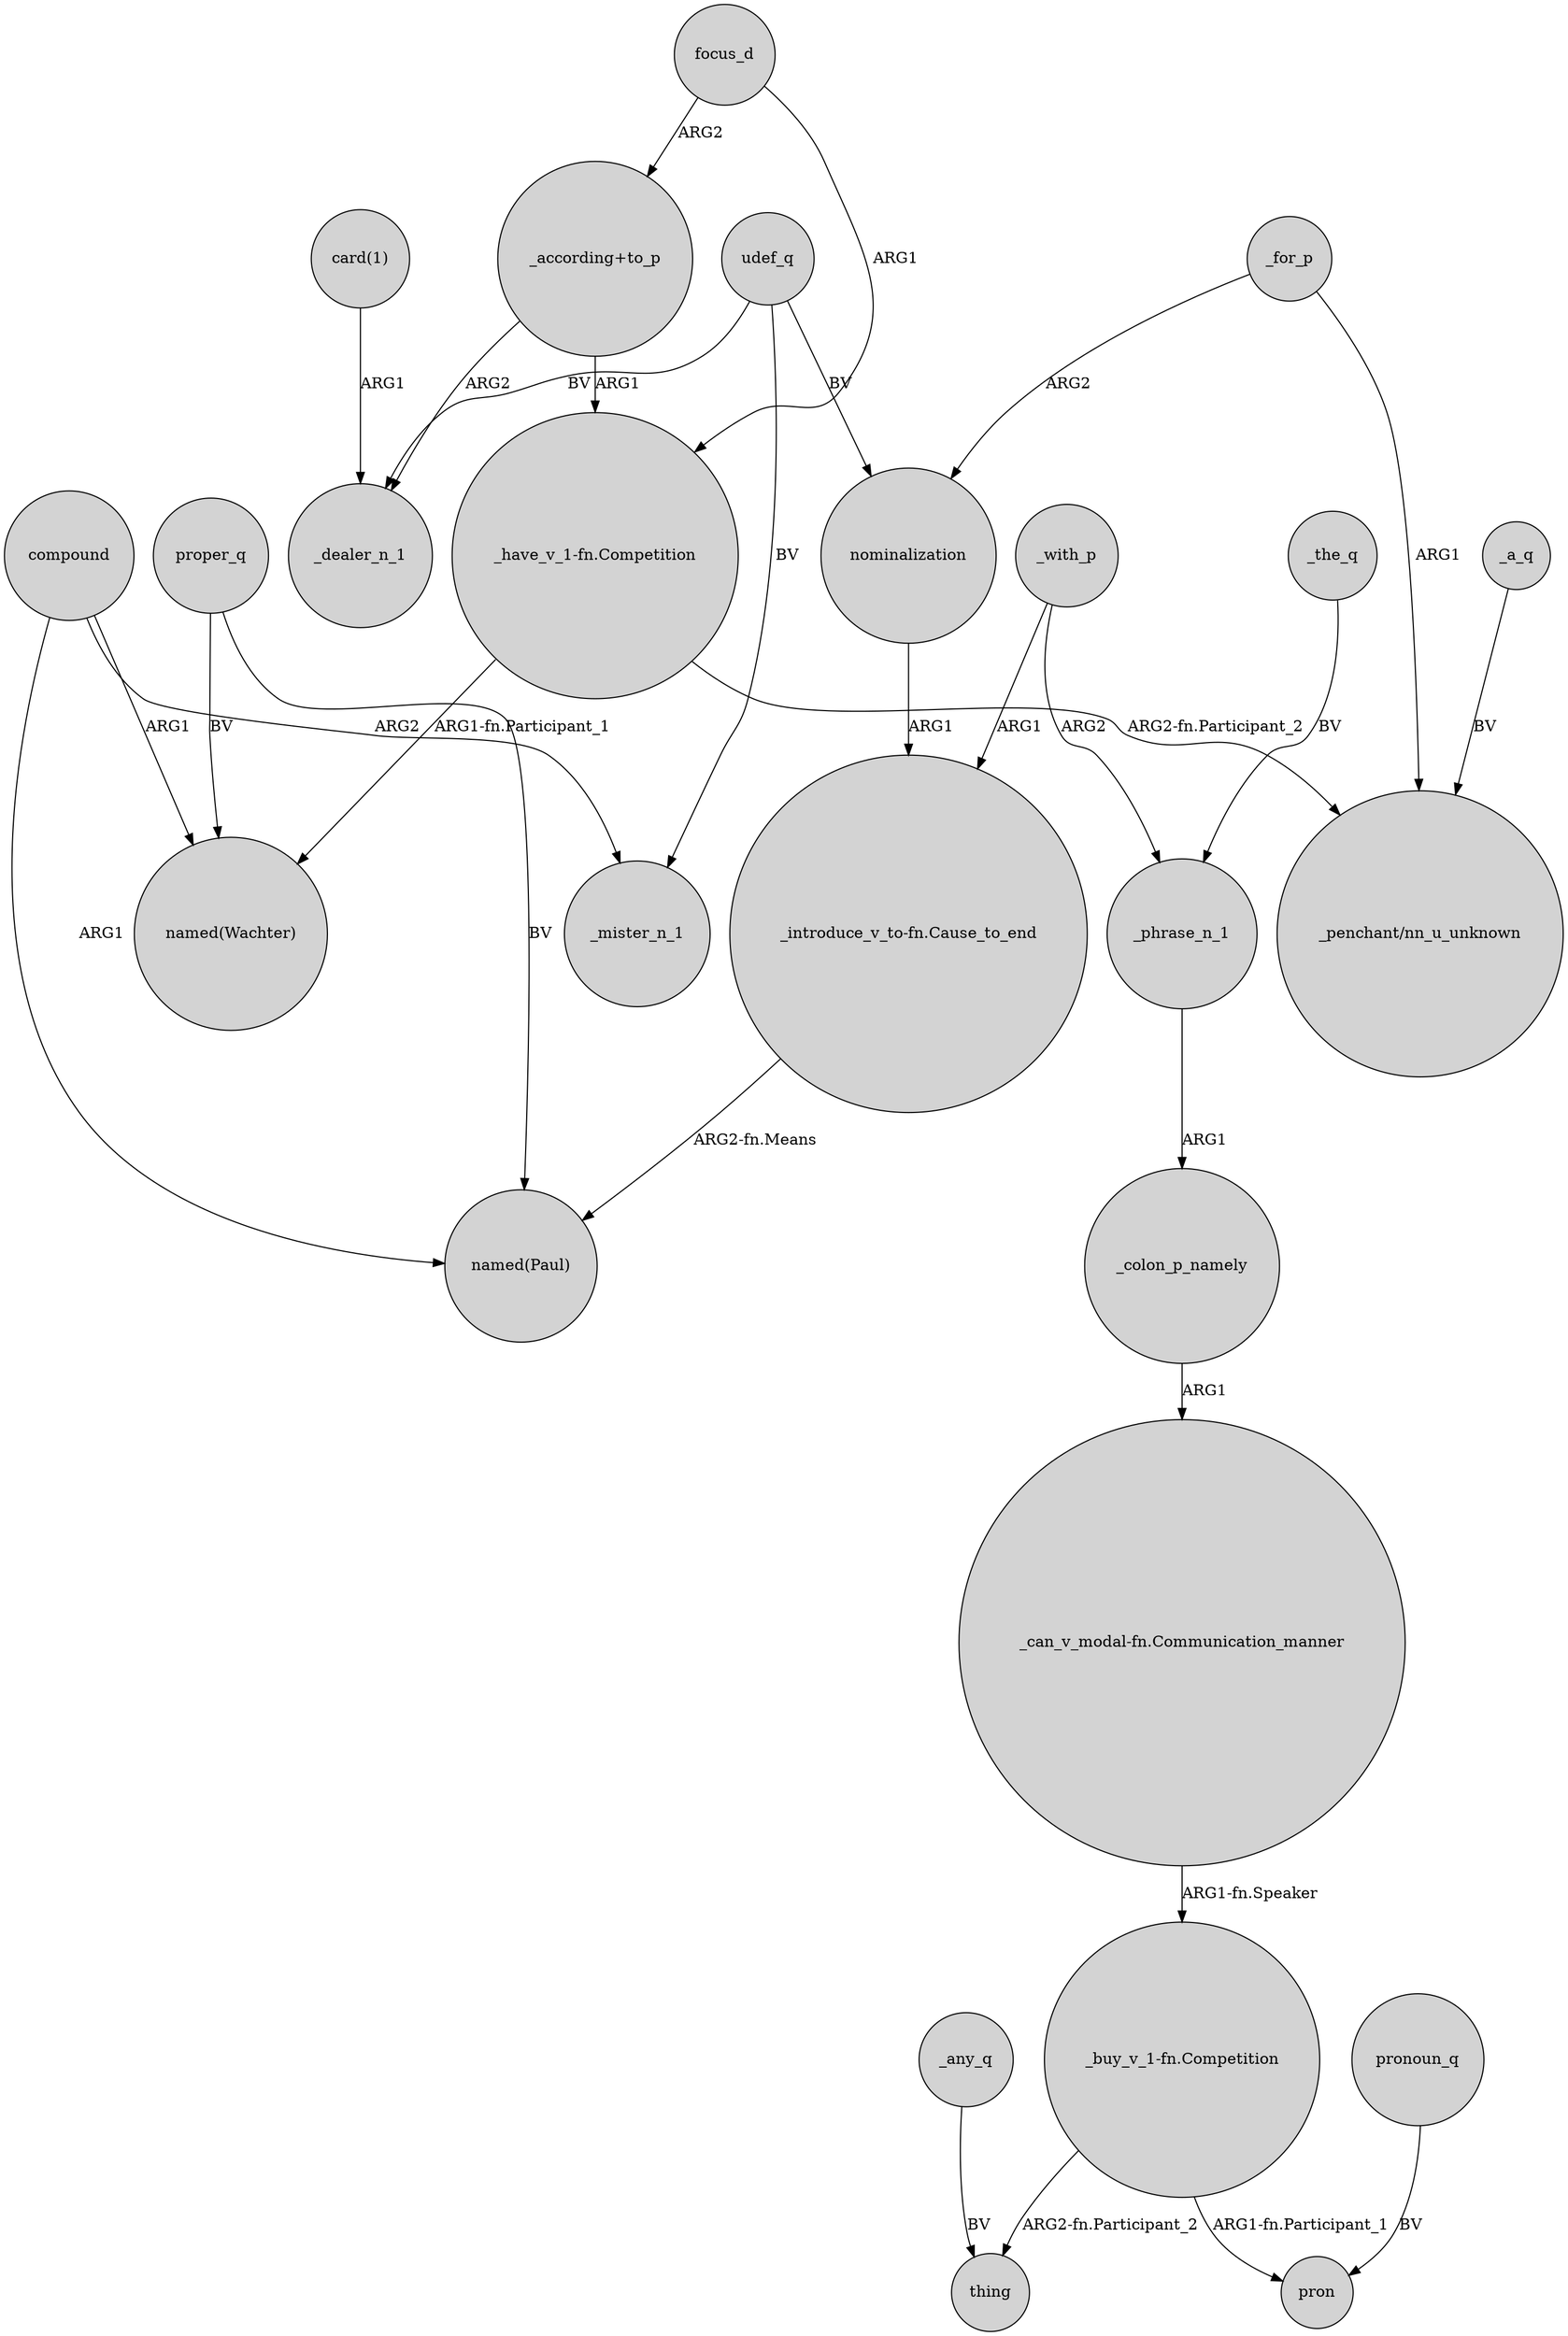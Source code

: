 digraph {
	node [shape=circle style=filled]
	proper_q -> "named(Wachter)" [label=BV]
	compound -> _mister_n_1 [label=ARG2]
	_with_p -> _phrase_n_1 [label=ARG2]
	_colon_p_namely -> "_can_v_modal-fn.Communication_manner" [label=ARG1]
	_the_q -> _phrase_n_1 [label=BV]
	_a_q -> "_penchant/nn_u_unknown" [label=BV]
	_any_q -> thing [label=BV]
	focus_d -> "_according+to_p" [label=ARG2]
	udef_q -> nominalization [label=BV]
	focus_d -> "_have_v_1-fn.Competition" [label=ARG1]
	"_buy_v_1-fn.Competition" -> pron [label="ARG1-fn.Participant_1"]
	udef_q -> _mister_n_1 [label=BV]
	pronoun_q -> pron [label=BV]
	"card(1)" -> _dealer_n_1 [label=ARG1]
	"_introduce_v_to-fn.Cause_to_end" -> "named(Paul)" [label="ARG2-fn.Means"]
	"_can_v_modal-fn.Communication_manner" -> "_buy_v_1-fn.Competition" [label="ARG1-fn.Speaker"]
	_phrase_n_1 -> _colon_p_namely [label=ARG1]
	compound -> "named(Paul)" [label=ARG1]
	proper_q -> "named(Paul)" [label=BV]
	_for_p -> nominalization [label=ARG2]
	compound -> "named(Wachter)" [label=ARG1]
	udef_q -> _dealer_n_1 [label=BV]
	"_buy_v_1-fn.Competition" -> thing [label="ARG2-fn.Participant_2"]
	_for_p -> "_penchant/nn_u_unknown" [label=ARG1]
	_with_p -> "_introduce_v_to-fn.Cause_to_end" [label=ARG1]
	"_have_v_1-fn.Competition" -> "named(Wachter)" [label="ARG1-fn.Participant_1"]
	nominalization -> "_introduce_v_to-fn.Cause_to_end" [label=ARG1]
	"_according+to_p" -> "_have_v_1-fn.Competition" [label=ARG1]
	"_according+to_p" -> _dealer_n_1 [label=ARG2]
	"_have_v_1-fn.Competition" -> "_penchant/nn_u_unknown" [label="ARG2-fn.Participant_2"]
}
